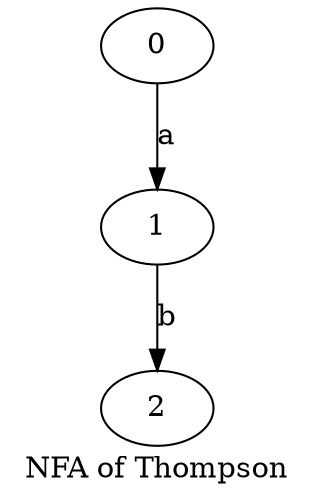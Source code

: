 digraph finite_state_machine{
        style = "rounded,filled";
        color = "#000000";
        fillcolor = "0.759 0.3 0.9";
        node [style = "rounded,filled", color = "#000000", fillcolor = white];
                0 -> 1 [ label = "a" ];
        1 -> 2 [ label = "b" ];
        label = "NFA of Thompson";
  }
//dot -Tpng elemplo.gv > salida.png
//((struct Thompson *)0xb34f90)->expression